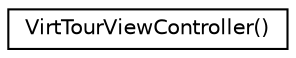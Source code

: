 digraph "Graphical Class Hierarchy"
{
  edge [fontname="Helvetica",fontsize="10",labelfontname="Helvetica",labelfontsize="10"];
  node [fontname="Helvetica",fontsize="10",shape=record];
  rankdir="LR";
  Node1 [label="VirtTourViewController()",height=0.2,width=0.4,color="black", fillcolor="white", style="filled",URL="$category_virt_tour_view_controller_07_08.html"];
}
